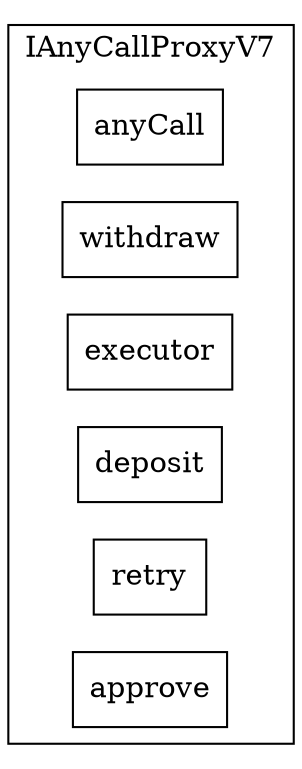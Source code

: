 strict digraph {
rankdir="LR"
node [shape=box]
subgraph cluster_363_IAnyCallProxyV7 {
label = "IAnyCallProxyV7"
"363_anyCall" [label="anyCall"]
"363_withdraw" [label="withdraw"]
"363_executor" [label="executor"]
"363_deposit" [label="deposit"]
"363_retry" [label="retry"]
"363_approve" [label="approve"]
}subgraph cluster_solidity {
label = "[Solidity]"
}
}